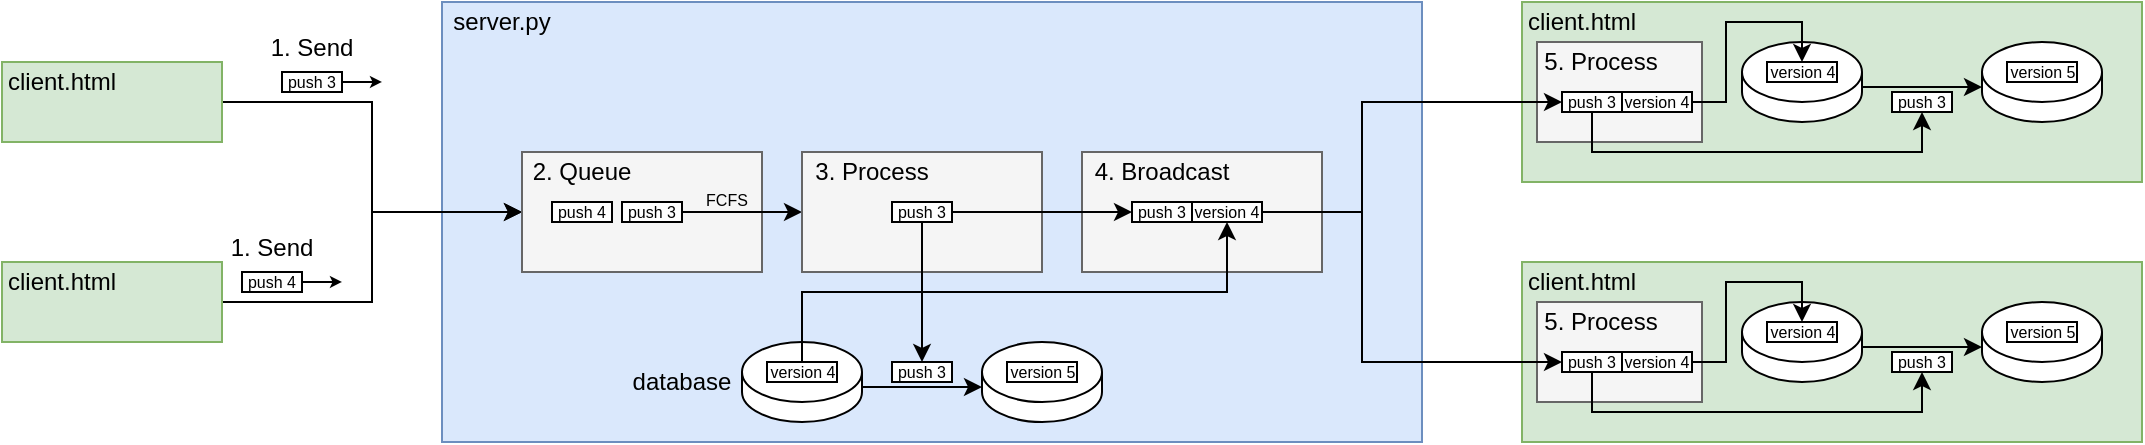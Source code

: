 <mxfile version="24.8.9">
  <diagram name="第 1 页" id="8FD0sAaV2BDL5MSyCwgA">
    <mxGraphModel dx="1253" dy="669" grid="1" gridSize="10" guides="1" tooltips="1" connect="1" arrows="1" fold="1" page="1" pageScale="1" pageWidth="1000" pageHeight="1000" math="0" shadow="0">
      <root>
        <mxCell id="0" />
        <mxCell id="1" parent="0" />
        <mxCell id="_jm8PxXjl7fhp1NevTsb-69" value="" style="rounded=0;whiteSpace=wrap;html=1;fillColor=#d5e8d4;strokeColor=#82b366;" vertex="1" parent="1">
          <mxGeometry x="810" y="270" width="310" height="90" as="geometry" />
        </mxCell>
        <mxCell id="_jm8PxXjl7fhp1NevTsb-85" value="" style="rounded=0;whiteSpace=wrap;html=1;fillColor=#f5f5f5;fontColor=#333333;strokeColor=#666666;" vertex="1" parent="1">
          <mxGeometry x="817.5" y="290" width="82.5" height="50" as="geometry" />
        </mxCell>
        <mxCell id="_jm8PxXjl7fhp1NevTsb-1" value="" style="rounded=0;whiteSpace=wrap;html=1;fillColor=#dae8fc;strokeColor=#6c8ebf;" vertex="1" parent="1">
          <mxGeometry x="270" y="140" width="490" height="220" as="geometry" />
        </mxCell>
        <mxCell id="_jm8PxXjl7fhp1NevTsb-2" value="server.py" style="text;html=1;align=center;verticalAlign=middle;whiteSpace=wrap;rounded=0;" vertex="1" parent="1">
          <mxGeometry x="270" y="140" width="60" height="20" as="geometry" />
        </mxCell>
        <mxCell id="_jm8PxXjl7fhp1NevTsb-16" style="edgeStyle=orthogonalEdgeStyle;rounded=0;orthogonalLoop=1;jettySize=auto;html=1;exitX=1;exitY=0.5;exitDx=0;exitDy=0;entryX=0;entryY=0.5;entryDx=0;entryDy=0;" edge="1" parent="1" source="_jm8PxXjl7fhp1NevTsb-5" target="_jm8PxXjl7fhp1NevTsb-12">
          <mxGeometry relative="1" as="geometry" />
        </mxCell>
        <mxCell id="_jm8PxXjl7fhp1NevTsb-5" value="" style="rounded=0;whiteSpace=wrap;html=1;fillColor=#d5e8d4;strokeColor=#82b366;" vertex="1" parent="1">
          <mxGeometry x="50" y="170" width="110" height="40" as="geometry" />
        </mxCell>
        <mxCell id="_jm8PxXjl7fhp1NevTsb-6" value="client.html" style="text;html=1;align=center;verticalAlign=middle;whiteSpace=wrap;rounded=0;" vertex="1" parent="1">
          <mxGeometry x="50" y="170" width="60" height="20" as="geometry" />
        </mxCell>
        <mxCell id="_jm8PxXjl7fhp1NevTsb-17" style="edgeStyle=orthogonalEdgeStyle;rounded=0;orthogonalLoop=1;jettySize=auto;html=1;exitX=1;exitY=0.5;exitDx=0;exitDy=0;entryX=0;entryY=0.5;entryDx=0;entryDy=0;" edge="1" parent="1" source="_jm8PxXjl7fhp1NevTsb-8" target="_jm8PxXjl7fhp1NevTsb-12">
          <mxGeometry relative="1" as="geometry" />
        </mxCell>
        <mxCell id="_jm8PxXjl7fhp1NevTsb-8" value="" style="rounded=0;whiteSpace=wrap;html=1;fillColor=#d5e8d4;strokeColor=#82b366;" vertex="1" parent="1">
          <mxGeometry x="50" y="270" width="110" height="40" as="geometry" />
        </mxCell>
        <mxCell id="_jm8PxXjl7fhp1NevTsb-9" value="client.html" style="text;html=1;align=center;verticalAlign=middle;whiteSpace=wrap;rounded=0;" vertex="1" parent="1">
          <mxGeometry x="50" y="270" width="60" height="20" as="geometry" />
        </mxCell>
        <mxCell id="_jm8PxXjl7fhp1NevTsb-12" value="" style="rounded=0;whiteSpace=wrap;html=1;fillColor=#f5f5f5;fontColor=#333333;strokeColor=#666666;" vertex="1" parent="1">
          <mxGeometry x="310" y="215" width="120" height="60" as="geometry" />
        </mxCell>
        <mxCell id="_jm8PxXjl7fhp1NevTsb-14" value="2. Queue" style="text;html=1;align=center;verticalAlign=middle;whiteSpace=wrap;rounded=0;" vertex="1" parent="1">
          <mxGeometry x="310" y="215" width="60" height="20" as="geometry" />
        </mxCell>
        <mxCell id="_jm8PxXjl7fhp1NevTsb-22" style="edgeStyle=orthogonalEdgeStyle;rounded=0;orthogonalLoop=1;jettySize=auto;html=1;exitX=1;exitY=0.5;exitDx=0;exitDy=0;endSize=3;startSize=3;" edge="1" parent="1" source="_jm8PxXjl7fhp1NevTsb-15">
          <mxGeometry relative="1" as="geometry">
            <mxPoint x="240" y="179.989" as="targetPoint" />
          </mxGeometry>
        </mxCell>
        <mxCell id="_jm8PxXjl7fhp1NevTsb-15" value="push 3" style="rounded=0;whiteSpace=wrap;html=1;fontSize=8;strokeWidth=1;" vertex="1" parent="1">
          <mxGeometry x="190" y="175" width="30" height="10" as="geometry" />
        </mxCell>
        <mxCell id="_jm8PxXjl7fhp1NevTsb-23" style="edgeStyle=orthogonalEdgeStyle;rounded=0;orthogonalLoop=1;jettySize=auto;html=1;exitX=1;exitY=0.5;exitDx=0;exitDy=0;endArrow=classic;endFill=1;strokeWidth=1;endSize=3;startSize=3;" edge="1" parent="1" source="_jm8PxXjl7fhp1NevTsb-19">
          <mxGeometry relative="1" as="geometry">
            <mxPoint x="220" y="279.989" as="targetPoint" />
          </mxGeometry>
        </mxCell>
        <mxCell id="_jm8PxXjl7fhp1NevTsb-19" value="push 4" style="rounded=0;whiteSpace=wrap;html=1;fontSize=8;strokeWidth=1;" vertex="1" parent="1">
          <mxGeometry x="170" y="275" width="30" height="10" as="geometry" />
        </mxCell>
        <mxCell id="_jm8PxXjl7fhp1NevTsb-20" value="1. Send" style="text;html=1;align=center;verticalAlign=middle;whiteSpace=wrap;rounded=0;" vertex="1" parent="1">
          <mxGeometry x="175" y="150" width="60" height="25" as="geometry" />
        </mxCell>
        <mxCell id="_jm8PxXjl7fhp1NevTsb-21" value="1. Send" style="text;html=1;align=center;verticalAlign=middle;whiteSpace=wrap;rounded=0;" vertex="1" parent="1">
          <mxGeometry x="155" y="250" width="60" height="25" as="geometry" />
        </mxCell>
        <mxCell id="_jm8PxXjl7fhp1NevTsb-24" value="push 4" style="rounded=0;whiteSpace=wrap;html=1;fontSize=8;strokeWidth=1;" vertex="1" parent="1">
          <mxGeometry x="325" y="240" width="30" height="10" as="geometry" />
        </mxCell>
        <mxCell id="_jm8PxXjl7fhp1NevTsb-29" style="edgeStyle=orthogonalEdgeStyle;rounded=0;orthogonalLoop=1;jettySize=auto;html=1;exitX=1;exitY=0.5;exitDx=0;exitDy=0;" edge="1" parent="1" source="_jm8PxXjl7fhp1NevTsb-25" target="_jm8PxXjl7fhp1NevTsb-26">
          <mxGeometry relative="1" as="geometry" />
        </mxCell>
        <mxCell id="_jm8PxXjl7fhp1NevTsb-25" value="push 3" style="rounded=0;whiteSpace=wrap;html=1;fontSize=8;strokeWidth=1;" vertex="1" parent="1">
          <mxGeometry x="360" y="240" width="30" height="10" as="geometry" />
        </mxCell>
        <mxCell id="_jm8PxXjl7fhp1NevTsb-26" value="" style="rounded=0;whiteSpace=wrap;html=1;fillColor=#f5f5f5;fontColor=#333333;strokeColor=#666666;" vertex="1" parent="1">
          <mxGeometry x="450" y="215" width="120" height="60" as="geometry" />
        </mxCell>
        <mxCell id="_jm8PxXjl7fhp1NevTsb-27" value="3. Process" style="text;html=1;align=center;verticalAlign=middle;whiteSpace=wrap;rounded=0;" vertex="1" parent="1">
          <mxGeometry x="450" y="215" width="70" height="20" as="geometry" />
        </mxCell>
        <mxCell id="_jm8PxXjl7fhp1NevTsb-30" value="" style="shape=cylinder3;whiteSpace=wrap;html=1;boundedLbl=1;backgroundOutline=1;size=15;" vertex="1" parent="1">
          <mxGeometry x="420" y="310" width="60" height="40" as="geometry" />
        </mxCell>
        <mxCell id="_jm8PxXjl7fhp1NevTsb-45" style="edgeStyle=orthogonalEdgeStyle;rounded=0;orthogonalLoop=1;jettySize=auto;html=1;exitX=0.5;exitY=1;exitDx=0;exitDy=0;entryX=0.5;entryY=0;entryDx=0;entryDy=0;" edge="1" parent="1" source="_jm8PxXjl7fhp1NevTsb-31" target="_jm8PxXjl7fhp1NevTsb-44">
          <mxGeometry relative="1" as="geometry" />
        </mxCell>
        <mxCell id="_jm8PxXjl7fhp1NevTsb-31" value="push 3" style="rounded=0;whiteSpace=wrap;html=1;fontSize=8;strokeWidth=1;" vertex="1" parent="1">
          <mxGeometry x="495" y="240" width="30" height="10" as="geometry" />
        </mxCell>
        <mxCell id="_jm8PxXjl7fhp1NevTsb-33" value="database" style="text;html=1;align=center;verticalAlign=middle;whiteSpace=wrap;rounded=0;" vertex="1" parent="1">
          <mxGeometry x="360" y="320" width="60" height="20" as="geometry" />
        </mxCell>
        <mxCell id="_jm8PxXjl7fhp1NevTsb-34" value="" style="rounded=0;whiteSpace=wrap;html=1;fillColor=#f5f5f5;fontColor=#333333;strokeColor=#666666;" vertex="1" parent="1">
          <mxGeometry x="590" y="215" width="120" height="60" as="geometry" />
        </mxCell>
        <mxCell id="_jm8PxXjl7fhp1NevTsb-35" value="4. Broadcast" style="text;html=1;align=center;verticalAlign=middle;whiteSpace=wrap;rounded=0;" vertex="1" parent="1">
          <mxGeometry x="590" y="215" width="80" height="20" as="geometry" />
        </mxCell>
        <mxCell id="_jm8PxXjl7fhp1NevTsb-36" value="push 3" style="rounded=0;whiteSpace=wrap;html=1;fontSize=8;strokeWidth=1;" vertex="1" parent="1">
          <mxGeometry x="615" y="240" width="30" height="10" as="geometry" />
        </mxCell>
        <mxCell id="_jm8PxXjl7fhp1NevTsb-52" style="edgeStyle=orthogonalEdgeStyle;rounded=0;orthogonalLoop=1;jettySize=auto;html=1;exitX=0.5;exitY=0;exitDx=0;exitDy=0;entryX=0.5;entryY=1;entryDx=0;entryDy=0;" edge="1" parent="1" source="_jm8PxXjl7fhp1NevTsb-38" target="_jm8PxXjl7fhp1NevTsb-47">
          <mxGeometry relative="1" as="geometry" />
        </mxCell>
        <mxCell id="_jm8PxXjl7fhp1NevTsb-38" value="version 4" style="rounded=0;whiteSpace=wrap;html=1;fontSize=8;strokeWidth=1;" vertex="1" parent="1">
          <mxGeometry x="432.5" y="320" width="35" height="10" as="geometry" />
        </mxCell>
        <mxCell id="_jm8PxXjl7fhp1NevTsb-39" value="" style="shape=cylinder3;whiteSpace=wrap;html=1;boundedLbl=1;backgroundOutline=1;size=15;" vertex="1" parent="1">
          <mxGeometry x="540" y="310" width="60" height="40" as="geometry" />
        </mxCell>
        <mxCell id="_jm8PxXjl7fhp1NevTsb-40" value="version 5" style="rounded=0;whiteSpace=wrap;html=1;fontSize=8;strokeWidth=1;" vertex="1" parent="1">
          <mxGeometry x="552.5" y="320" width="35" height="10" as="geometry" />
        </mxCell>
        <mxCell id="_jm8PxXjl7fhp1NevTsb-43" style="edgeStyle=orthogonalEdgeStyle;rounded=0;orthogonalLoop=1;jettySize=auto;html=1;exitX=1;exitY=0;exitDx=0;exitDy=22.5;exitPerimeter=0;entryX=0;entryY=0;entryDx=0;entryDy=22.5;entryPerimeter=0;" edge="1" parent="1" source="_jm8PxXjl7fhp1NevTsb-30" target="_jm8PxXjl7fhp1NevTsb-39">
          <mxGeometry relative="1" as="geometry" />
        </mxCell>
        <mxCell id="_jm8PxXjl7fhp1NevTsb-44" value="push 3" style="rounded=0;whiteSpace=wrap;html=1;fontSize=8;strokeWidth=1;" vertex="1" parent="1">
          <mxGeometry x="495" y="320" width="30" height="10" as="geometry" />
        </mxCell>
        <mxCell id="_jm8PxXjl7fhp1NevTsb-101" style="edgeStyle=orthogonalEdgeStyle;rounded=0;orthogonalLoop=1;jettySize=auto;html=1;exitX=1;exitY=0.5;exitDx=0;exitDy=0;entryX=0;entryY=0.5;entryDx=0;entryDy=0;" edge="1" parent="1" source="_jm8PxXjl7fhp1NevTsb-47" target="_jm8PxXjl7fhp1NevTsb-72">
          <mxGeometry relative="1" as="geometry">
            <Array as="points">
              <mxPoint x="730" y="245" />
              <mxPoint x="730" y="320" />
            </Array>
          </mxGeometry>
        </mxCell>
        <mxCell id="_jm8PxXjl7fhp1NevTsb-47" value="version 4" style="rounded=0;whiteSpace=wrap;html=1;fontSize=8;strokeWidth=1;" vertex="1" parent="1">
          <mxGeometry x="645" y="240" width="35" height="10" as="geometry" />
        </mxCell>
        <mxCell id="_jm8PxXjl7fhp1NevTsb-49" value="&lt;font style=&quot;font-size: 8px;&quot;&gt;FCFS&lt;/font&gt;" style="text;html=1;align=center;verticalAlign=middle;whiteSpace=wrap;rounded=0;" vertex="1" parent="1">
          <mxGeometry x="385" y="231.5" width="55" height="12.5" as="geometry" />
        </mxCell>
        <mxCell id="_jm8PxXjl7fhp1NevTsb-51" style="edgeStyle=orthogonalEdgeStyle;rounded=0;orthogonalLoop=1;jettySize=auto;html=1;exitX=1;exitY=0.5;exitDx=0;exitDy=0;entryX=0;entryY=0.5;entryDx=0;entryDy=0;" edge="1" parent="1" source="_jm8PxXjl7fhp1NevTsb-31" target="_jm8PxXjl7fhp1NevTsb-36">
          <mxGeometry relative="1" as="geometry" />
        </mxCell>
        <mxCell id="_jm8PxXjl7fhp1NevTsb-70" value="client.html" style="text;html=1;align=center;verticalAlign=middle;whiteSpace=wrap;rounded=0;" vertex="1" parent="1">
          <mxGeometry x="810" y="270" width="60" height="20" as="geometry" />
        </mxCell>
        <mxCell id="_jm8PxXjl7fhp1NevTsb-71" style="edgeStyle=orthogonalEdgeStyle;rounded=0;orthogonalLoop=1;jettySize=auto;html=1;exitX=0.5;exitY=1;exitDx=0;exitDy=0;entryX=0.5;entryY=1;entryDx=0;entryDy=0;" edge="1" parent="1" source="_jm8PxXjl7fhp1NevTsb-72" target="_jm8PxXjl7fhp1NevTsb-80">
          <mxGeometry relative="1" as="geometry" />
        </mxCell>
        <mxCell id="_jm8PxXjl7fhp1NevTsb-72" value="push 3" style="rounded=0;whiteSpace=wrap;html=1;fontSize=8;strokeWidth=1;" vertex="1" parent="1">
          <mxGeometry x="830" y="315" width="30" height="10" as="geometry" />
        </mxCell>
        <mxCell id="_jm8PxXjl7fhp1NevTsb-74" value="version 4" style="rounded=0;whiteSpace=wrap;html=1;fontSize=8;strokeWidth=1;" vertex="1" parent="1">
          <mxGeometry x="860" y="315" width="35" height="10" as="geometry" />
        </mxCell>
        <mxCell id="_jm8PxXjl7fhp1NevTsb-75" value="" style="shape=cylinder3;whiteSpace=wrap;html=1;boundedLbl=1;backgroundOutline=1;size=15;" vertex="1" parent="1">
          <mxGeometry x="920" y="290" width="60" height="40" as="geometry" />
        </mxCell>
        <mxCell id="_jm8PxXjl7fhp1NevTsb-76" value="version 4" style="rounded=0;whiteSpace=wrap;html=1;fontSize=8;strokeWidth=1;" vertex="1" parent="1">
          <mxGeometry x="932.5" y="300" width="35" height="10" as="geometry" />
        </mxCell>
        <mxCell id="_jm8PxXjl7fhp1NevTsb-77" value="" style="shape=cylinder3;whiteSpace=wrap;html=1;boundedLbl=1;backgroundOutline=1;size=15;" vertex="1" parent="1">
          <mxGeometry x="1040" y="290" width="60" height="40" as="geometry" />
        </mxCell>
        <mxCell id="_jm8PxXjl7fhp1NevTsb-78" value="version 5" style="rounded=0;whiteSpace=wrap;html=1;fontSize=8;strokeWidth=1;" vertex="1" parent="1">
          <mxGeometry x="1052.5" y="300" width="35" height="10" as="geometry" />
        </mxCell>
        <mxCell id="_jm8PxXjl7fhp1NevTsb-79" style="edgeStyle=orthogonalEdgeStyle;rounded=0;orthogonalLoop=1;jettySize=auto;html=1;exitX=1;exitY=0;exitDx=0;exitDy=22.5;exitPerimeter=0;entryX=0;entryY=0;entryDx=0;entryDy=22.5;entryPerimeter=0;" edge="1" parent="1" source="_jm8PxXjl7fhp1NevTsb-75" target="_jm8PxXjl7fhp1NevTsb-77">
          <mxGeometry relative="1" as="geometry" />
        </mxCell>
        <mxCell id="_jm8PxXjl7fhp1NevTsb-80" value="push 3" style="rounded=0;whiteSpace=wrap;html=1;fontSize=8;strokeWidth=1;" vertex="1" parent="1">
          <mxGeometry x="995" y="315" width="30" height="10" as="geometry" />
        </mxCell>
        <mxCell id="_jm8PxXjl7fhp1NevTsb-84" value="5. Process" style="text;html=1;align=center;verticalAlign=middle;whiteSpace=wrap;rounded=0;" vertex="1" parent="1">
          <mxGeometry x="817.5" y="290" width="62.5" height="20" as="geometry" />
        </mxCell>
        <mxCell id="_jm8PxXjl7fhp1NevTsb-73" style="edgeStyle=orthogonalEdgeStyle;rounded=0;orthogonalLoop=1;jettySize=auto;html=1;exitX=1;exitY=0.5;exitDx=0;exitDy=0;entryX=0.5;entryY=0;entryDx=0;entryDy=0;" edge="1" parent="1" source="_jm8PxXjl7fhp1NevTsb-74" target="_jm8PxXjl7fhp1NevTsb-76">
          <mxGeometry relative="1" as="geometry">
            <Array as="points">
              <mxPoint x="912" y="320" />
              <mxPoint x="912" y="280" />
              <mxPoint x="950" y="280" />
            </Array>
          </mxGeometry>
        </mxCell>
        <mxCell id="_jm8PxXjl7fhp1NevTsb-86" value="" style="rounded=0;whiteSpace=wrap;html=1;fillColor=#d5e8d4;strokeColor=#82b366;" vertex="1" parent="1">
          <mxGeometry x="810" y="140" width="310" height="90" as="geometry" />
        </mxCell>
        <mxCell id="_jm8PxXjl7fhp1NevTsb-87" value="" style="rounded=0;whiteSpace=wrap;html=1;fillColor=#f5f5f5;fontColor=#333333;strokeColor=#666666;" vertex="1" parent="1">
          <mxGeometry x="817.5" y="160" width="82.5" height="50" as="geometry" />
        </mxCell>
        <mxCell id="_jm8PxXjl7fhp1NevTsb-88" value="client.html" style="text;html=1;align=center;verticalAlign=middle;whiteSpace=wrap;rounded=0;" vertex="1" parent="1">
          <mxGeometry x="810" y="140" width="60" height="20" as="geometry" />
        </mxCell>
        <mxCell id="_jm8PxXjl7fhp1NevTsb-89" style="edgeStyle=orthogonalEdgeStyle;rounded=0;orthogonalLoop=1;jettySize=auto;html=1;exitX=0.5;exitY=1;exitDx=0;exitDy=0;entryX=0.5;entryY=1;entryDx=0;entryDy=0;" edge="1" parent="1" source="_jm8PxXjl7fhp1NevTsb-90" target="_jm8PxXjl7fhp1NevTsb-97">
          <mxGeometry relative="1" as="geometry" />
        </mxCell>
        <mxCell id="_jm8PxXjl7fhp1NevTsb-90" value="push 3" style="rounded=0;whiteSpace=wrap;html=1;fontSize=8;strokeWidth=1;" vertex="1" parent="1">
          <mxGeometry x="830" y="185" width="30" height="10" as="geometry" />
        </mxCell>
        <mxCell id="_jm8PxXjl7fhp1NevTsb-91" value="version 4" style="rounded=0;whiteSpace=wrap;html=1;fontSize=8;strokeWidth=1;" vertex="1" parent="1">
          <mxGeometry x="860" y="185" width="35" height="10" as="geometry" />
        </mxCell>
        <mxCell id="_jm8PxXjl7fhp1NevTsb-92" value="" style="shape=cylinder3;whiteSpace=wrap;html=1;boundedLbl=1;backgroundOutline=1;size=15;" vertex="1" parent="1">
          <mxGeometry x="920" y="160" width="60" height="40" as="geometry" />
        </mxCell>
        <mxCell id="_jm8PxXjl7fhp1NevTsb-93" value="version 4" style="rounded=0;whiteSpace=wrap;html=1;fontSize=8;strokeWidth=1;" vertex="1" parent="1">
          <mxGeometry x="932.5" y="170" width="35" height="10" as="geometry" />
        </mxCell>
        <mxCell id="_jm8PxXjl7fhp1NevTsb-94" value="" style="shape=cylinder3;whiteSpace=wrap;html=1;boundedLbl=1;backgroundOutline=1;size=15;" vertex="1" parent="1">
          <mxGeometry x="1040" y="160" width="60" height="40" as="geometry" />
        </mxCell>
        <mxCell id="_jm8PxXjl7fhp1NevTsb-95" value="version 5" style="rounded=0;whiteSpace=wrap;html=1;fontSize=8;strokeWidth=1;" vertex="1" parent="1">
          <mxGeometry x="1052.5" y="170" width="35" height="10" as="geometry" />
        </mxCell>
        <mxCell id="_jm8PxXjl7fhp1NevTsb-96" style="edgeStyle=orthogonalEdgeStyle;rounded=0;orthogonalLoop=1;jettySize=auto;html=1;exitX=1;exitY=0;exitDx=0;exitDy=22.5;exitPerimeter=0;entryX=0;entryY=0;entryDx=0;entryDy=22.5;entryPerimeter=0;" edge="1" parent="1" source="_jm8PxXjl7fhp1NevTsb-92" target="_jm8PxXjl7fhp1NevTsb-94">
          <mxGeometry relative="1" as="geometry" />
        </mxCell>
        <mxCell id="_jm8PxXjl7fhp1NevTsb-97" value="push 3" style="rounded=0;whiteSpace=wrap;html=1;fontSize=8;strokeWidth=1;" vertex="1" parent="1">
          <mxGeometry x="995" y="185" width="30" height="10" as="geometry" />
        </mxCell>
        <mxCell id="_jm8PxXjl7fhp1NevTsb-98" value="5. Process" style="text;html=1;align=center;verticalAlign=middle;whiteSpace=wrap;rounded=0;" vertex="1" parent="1">
          <mxGeometry x="817.5" y="160" width="62.5" height="20" as="geometry" />
        </mxCell>
        <mxCell id="_jm8PxXjl7fhp1NevTsb-99" style="edgeStyle=orthogonalEdgeStyle;rounded=0;orthogonalLoop=1;jettySize=auto;html=1;exitX=1;exitY=0.5;exitDx=0;exitDy=0;entryX=0.5;entryY=0;entryDx=0;entryDy=0;" edge="1" parent="1" source="_jm8PxXjl7fhp1NevTsb-91" target="_jm8PxXjl7fhp1NevTsb-93">
          <mxGeometry relative="1" as="geometry">
            <Array as="points">
              <mxPoint x="912" y="190" />
              <mxPoint x="912" y="150" />
              <mxPoint x="950" y="150" />
            </Array>
          </mxGeometry>
        </mxCell>
        <mxCell id="_jm8PxXjl7fhp1NevTsb-100" style="edgeStyle=orthogonalEdgeStyle;rounded=0;orthogonalLoop=1;jettySize=auto;html=1;exitX=1;exitY=0.5;exitDx=0;exitDy=0;entryX=0;entryY=0.5;entryDx=0;entryDy=0;" edge="1" parent="1" source="_jm8PxXjl7fhp1NevTsb-47" target="_jm8PxXjl7fhp1NevTsb-90">
          <mxGeometry relative="1" as="geometry">
            <Array as="points">
              <mxPoint x="730" y="245" />
              <mxPoint x="730" y="190" />
            </Array>
          </mxGeometry>
        </mxCell>
      </root>
    </mxGraphModel>
  </diagram>
</mxfile>
